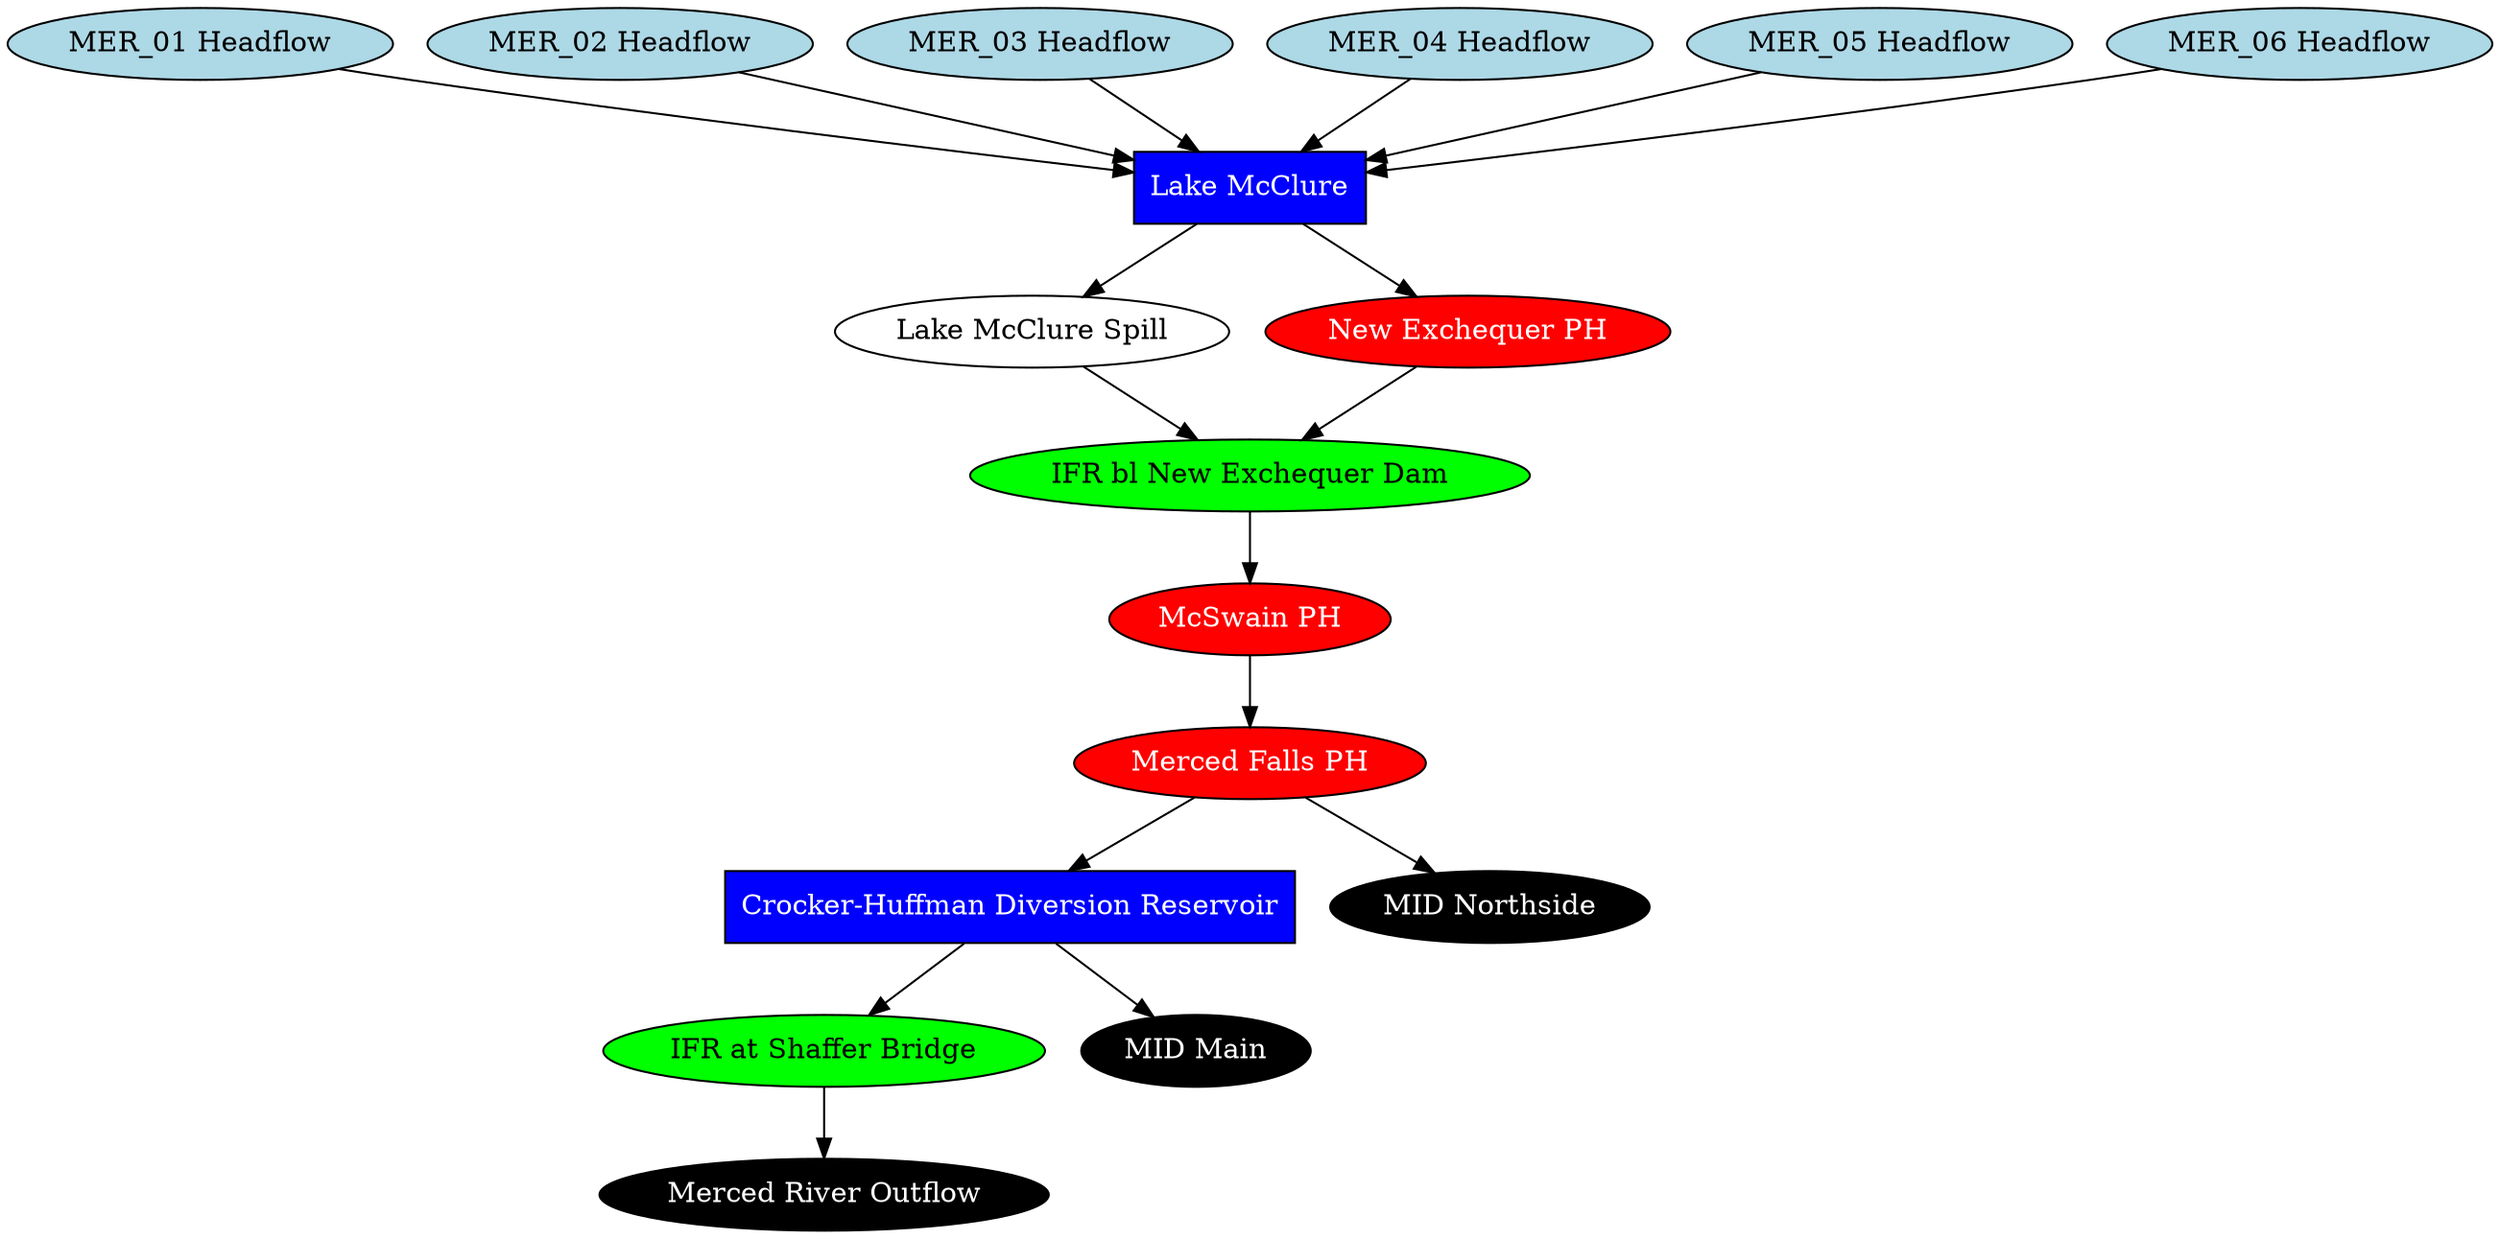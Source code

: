 // merced
digraph merced {
	"IFR bl New Exchequer Dam" [fillcolor=green fontcolor=black shape=oval style=filled]
	"Crocker-Huffman Diversion Reservoir" [fillcolor=blue fontcolor=white shape=rect style=filled]
	"Lake McClure" [fillcolor=blue fontcolor=white shape=rect style=filled]
	"Lake McClure Spill" [fillcolor=white fontcolor=black shape=oval style=filled]
	"McSwain PH" [fillcolor=red fontcolor=white shape=oval style=filled]
	"Merced Falls PH" [fillcolor=red fontcolor=white shape=oval style=filled]
	"IFR at Shaffer Bridge" [fillcolor=green fontcolor=black shape=oval style=filled]
	"Merced River Outflow" [fillcolor=black fontcolor=white shape=oval style=filled]
	"MER_01 Headflow" [fillcolor=lightblue fontcolor=black shape=oval style=filled]
	"MER_02 Headflow" [fillcolor=lightblue fontcolor=black shape=oval style=filled]
	"MER_03 Headflow" [fillcolor=lightblue fontcolor=black shape=oval style=filled]
	"MER_04 Headflow" [fillcolor=lightblue fontcolor=black shape=oval style=filled]
	"MER_05 Headflow" [fillcolor=lightblue fontcolor=black shape=oval style=filled]
	"MER_06 Headflow" [fillcolor=lightblue fontcolor=black shape=oval style=filled]
	"MID Main" [fillcolor=black fontcolor=white shape=oval style=filled]
	"MID Northside" [fillcolor=black fontcolor=white shape=oval style=filled]
	"New Exchequer PH" [fillcolor=red fontcolor=white shape=oval style=filled]
	"Lake McClure" -> "Lake McClure Spill"
	"Lake McClure" -> "New Exchequer PH"
	"Crocker-Huffman Diversion Reservoir" -> "MID Main"
	"Crocker-Huffman Diversion Reservoir" -> "IFR at Shaffer Bridge"
	"Merced Falls PH" -> "MID Northside"
	"Lake McClure Spill" -> "IFR bl New Exchequer Dam"
	"New Exchequer PH" -> "IFR bl New Exchequer Dam"
	"Merced Falls PH" -> "Crocker-Huffman Diversion Reservoir"
	"IFR bl New Exchequer Dam" -> "McSwain PH"
	"McSwain PH" -> "Merced Falls PH"
	"MER_01 Headflow" -> "Lake McClure"
	"MER_02 Headflow" -> "Lake McClure"
	"MER_03 Headflow" -> "Lake McClure"
	"IFR at Shaffer Bridge" -> "Merced River Outflow"
	"MER_04 Headflow" -> "Lake McClure"
	"MER_05 Headflow" -> "Lake McClure"
	"MER_06 Headflow" -> "Lake McClure"
}
